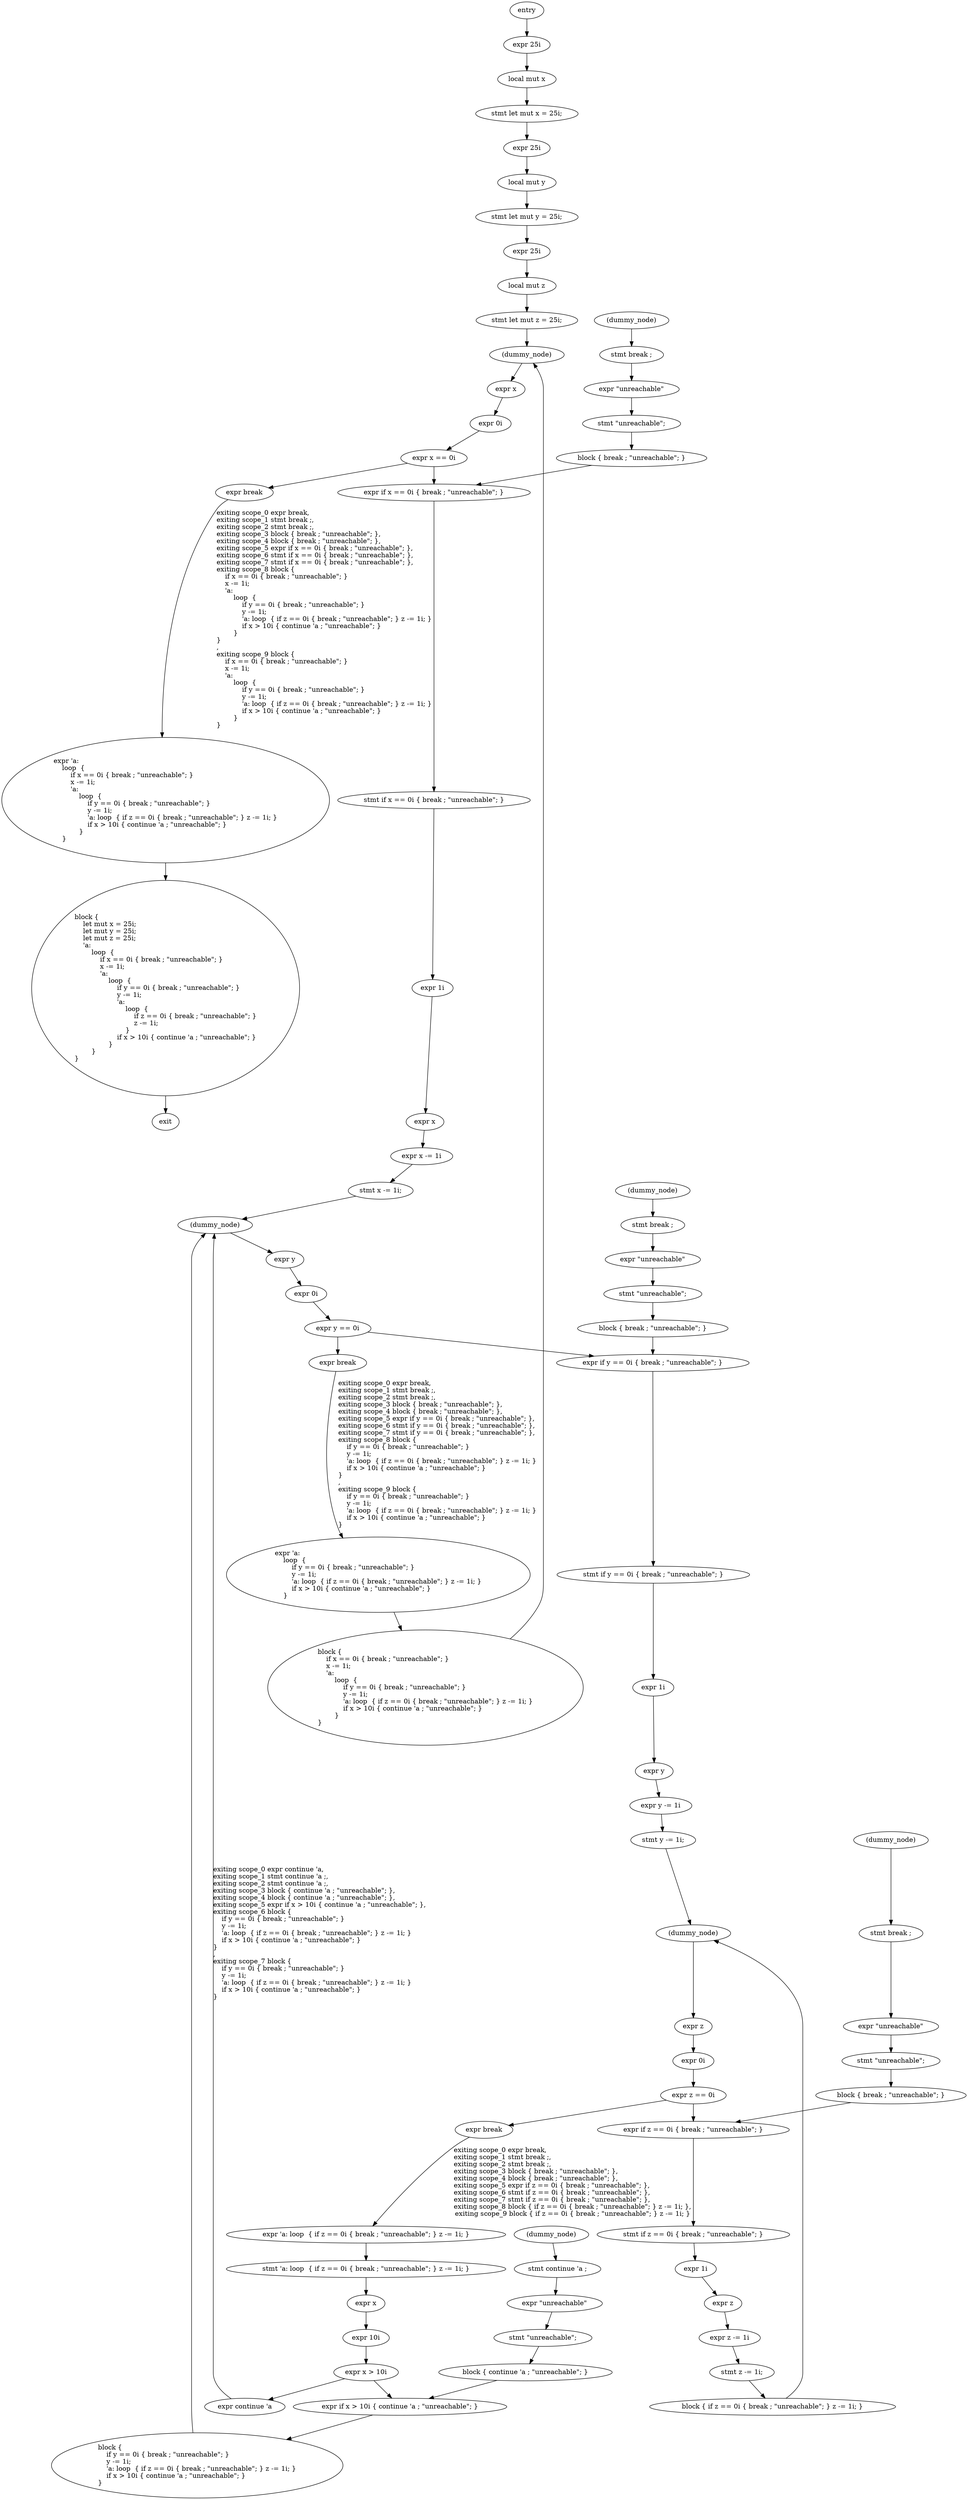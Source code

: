 digraph block {
    N0[label="entry"];
    N1[label="exit"];
    N2[label="expr 25i"];
    N3[label="local mut x"];
    N4[label="stmt let mut x = 25i;"];
    N5[label="expr 25i"];
    N6[label="local mut y"];
    N7[label="stmt let mut y = 25i;"];
    N8[label="expr 25i"];
    N9[label="local mut z"];
    N10[label="stmt let mut z = 25i;"];
    N11[label="(dummy_node)"];
    N12[label="expr \'a:\l    loop  {\l        if x == 0i { break ; \"unreachable\"; }\l        x -= 1i;\l        \'a:\l            loop  {\l                if y == 0i { break ; \"unreachable\"; }\l                y -= 1i;\l                \'a: loop  { if z == 0i { break ; \"unreachable\"; } z -= 1i; }\l                if x > 10i { continue \'a ; \"unreachable\"; }\l            }\l    }\l"];
    N13[label="expr x"];
    N14[label="expr 0i"];
    N15[label="expr x == 0i"];
    N16[label="expr break"];
    N17[label="(dummy_node)"];
    N18[label="stmt break ;"];
    N19[label="expr \"unreachable\""];
    N20[label="stmt \"unreachable\";"];
    N21[label="block { break ; \"unreachable\"; }"];
    N22[label="expr if x == 0i { break ; \"unreachable\"; }"];
    N23[label="stmt if x == 0i { break ; \"unreachable\"; }"];
    N24[label="expr 1i"];
    N25[label="expr x"];
    N26[label="expr x -= 1i"];
    N27[label="stmt x -= 1i;"];
    N28[label="(dummy_node)"];
    N29[label="expr \'a:\l    loop  {\l        if y == 0i { break ; \"unreachable\"; }\l        y -= 1i;\l        \'a: loop  { if z == 0i { break ; \"unreachable\"; } z -= 1i; }\l        if x > 10i { continue \'a ; \"unreachable\"; }\l    }\l"];
    N30[label="expr y"];
    N31[label="expr 0i"];
    N32[label="expr y == 0i"];
    N33[label="expr break"];
    N34[label="(dummy_node)"];
    N35[label="stmt break ;"];
    N36[label="expr \"unreachable\""];
    N37[label="stmt \"unreachable\";"];
    N38[label="block { break ; \"unreachable\"; }"];
    N39[label="expr if y == 0i { break ; \"unreachable\"; }"];
    N40[label="stmt if y == 0i { break ; \"unreachable\"; }"];
    N41[label="expr 1i"];
    N42[label="expr y"];
    N43[label="expr y -= 1i"];
    N44[label="stmt y -= 1i;"];
    N45[label="(dummy_node)"];
    N46[label="expr \'a: loop  { if z == 0i { break ; \"unreachable\"; } z -= 1i; }"];
    N47[label="expr z"];
    N48[label="expr 0i"];
    N49[label="expr z == 0i"];
    N50[label="expr break"];
    N51[label="(dummy_node)"];
    N52[label="stmt break ;"];
    N53[label="expr \"unreachable\""];
    N54[label="stmt \"unreachable\";"];
    N55[label="block { break ; \"unreachable\"; }"];
    N56[label="expr if z == 0i { break ; \"unreachable\"; }"];
    N57[label="stmt if z == 0i { break ; \"unreachable\"; }"];
    N58[label="expr 1i"];
    N59[label="expr z"];
    N60[label="expr z -= 1i"];
    N61[label="stmt z -= 1i;"];
    N62[label="block { if z == 0i { break ; \"unreachable\"; } z -= 1i; }"];
    N63[label="stmt \'a: loop  { if z == 0i { break ; \"unreachable\"; } z -= 1i; }"];
    N64[label="expr x"];
    N65[label="expr 10i"];
    N66[label="expr x > 10i"];
    N67[label="expr continue \'a"];
    N68[label="(dummy_node)"];
    N69[label="stmt continue \'a ;"];
    N70[label="expr \"unreachable\""];
    N71[label="stmt \"unreachable\";"];
    N72[label="block { continue \'a ; \"unreachable\"; }"];
    N73[label="expr if x > 10i { continue \'a ; \"unreachable\"; }"];
    N74[label="block {\l    if y == 0i { break ; \"unreachable\"; }\l    y -= 1i;\l    \'a: loop  { if z == 0i { break ; \"unreachable\"; } z -= 1i; }\l    if x > 10i { continue \'a ; \"unreachable\"; }\l}\l"];
    N75[label="block {\l    if x == 0i { break ; \"unreachable\"; }\l    x -= 1i;\l    \'a:\l        loop  {\l            if y == 0i { break ; \"unreachable\"; }\l            y -= 1i;\l            \'a: loop  { if z == 0i { break ; \"unreachable\"; } z -= 1i; }\l            if x > 10i { continue \'a ; \"unreachable\"; }\l        }\l}\l"];
    N76[label="block {\l    let mut x = 25i;\l    let mut y = 25i;\l    let mut z = 25i;\l    \'a:\l        loop  {\l            if x == 0i { break ; \"unreachable\"; }\l            x -= 1i;\l            \'a:\l                loop  {\l                    if y == 0i { break ; \"unreachable\"; }\l                    y -= 1i;\l                    \'a:\l                        loop  {\l                            if z == 0i { break ; \"unreachable\"; }\l                            z -= 1i;\l                        }\l                    if x > 10i { continue \'a ; \"unreachable\"; }\l                }\l        }\l}\l"];
    N0 -> N2;
    N2 -> N3;
    N3 -> N4;
    N4 -> N5;
    N5 -> N6;
    N6 -> N7;
    N7 -> N8;
    N8 -> N9;
    N9 -> N10;
    N10 -> N11;
    N11 -> N13;
    N13 -> N14;
    N14 -> N15;
    N15 -> N16;
    N16 -> N12[label="exiting scope_0 expr break,\lexiting scope_1 stmt break ;,\lexiting scope_2 stmt break ;,\lexiting scope_3 block { break ; \"unreachable\"; },\lexiting scope_4 block { break ; \"unreachable\"; },\lexiting scope_5 expr if x == 0i { break ; \"unreachable\"; },\lexiting scope_6 stmt if x == 0i { break ; \"unreachable\"; },\lexiting scope_7 stmt if x == 0i { break ; \"unreachable\"; },\lexiting scope_8 block {\l    if x == 0i { break ; \"unreachable\"; }\l    x -= 1i;\l    \'a:\l        loop  {\l            if y == 0i { break ; \"unreachable\"; }\l            y -= 1i;\l            \'a: loop  { if z == 0i { break ; \"unreachable\"; } z -= 1i; }\l            if x > 10i { continue \'a ; \"unreachable\"; }\l        }\l}\l,\lexiting scope_9 block {\l    if x == 0i { break ; \"unreachable\"; }\l    x -= 1i;\l    \'a:\l        loop  {\l            if y == 0i { break ; \"unreachable\"; }\l            y -= 1i;\l            \'a: loop  { if z == 0i { break ; \"unreachable\"; } z -= 1i; }\l            if x > 10i { continue \'a ; \"unreachable\"; }\l        }\l}\l"];
    N17 -> N18;
    N18 -> N19;
    N19 -> N20;
    N20 -> N21;
    N15 -> N22;
    N21 -> N22;
    N22 -> N23;
    N23 -> N24;
    N24 -> N25;
    N25 -> N26;
    N26 -> N27;
    N27 -> N28;
    N28 -> N30;
    N30 -> N31;
    N31 -> N32;
    N32 -> N33;
    N33 -> N29[label="exiting scope_0 expr break,\lexiting scope_1 stmt break ;,\lexiting scope_2 stmt break ;,\lexiting scope_3 block { break ; \"unreachable\"; },\lexiting scope_4 block { break ; \"unreachable\"; },\lexiting scope_5 expr if y == 0i { break ; \"unreachable\"; },\lexiting scope_6 stmt if y == 0i { break ; \"unreachable\"; },\lexiting scope_7 stmt if y == 0i { break ; \"unreachable\"; },\lexiting scope_8 block {\l    if y == 0i { break ; \"unreachable\"; }\l    y -= 1i;\l    \'a: loop  { if z == 0i { break ; \"unreachable\"; } z -= 1i; }\l    if x > 10i { continue \'a ; \"unreachable\"; }\l}\l,\lexiting scope_9 block {\l    if y == 0i { break ; \"unreachable\"; }\l    y -= 1i;\l    \'a: loop  { if z == 0i { break ; \"unreachable\"; } z -= 1i; }\l    if x > 10i { continue \'a ; \"unreachable\"; }\l}\l"];
    N34 -> N35;
    N35 -> N36;
    N36 -> N37;
    N37 -> N38;
    N32 -> N39;
    N38 -> N39;
    N39 -> N40;
    N40 -> N41;
    N41 -> N42;
    N42 -> N43;
    N43 -> N44;
    N44 -> N45;
    N45 -> N47;
    N47 -> N48;
    N48 -> N49;
    N49 -> N50;
    N50 -> N46[label="exiting scope_0 expr break,\lexiting scope_1 stmt break ;,\lexiting scope_2 stmt break ;,\lexiting scope_3 block { break ; \"unreachable\"; },\lexiting scope_4 block { break ; \"unreachable\"; },\lexiting scope_5 expr if z == 0i { break ; \"unreachable\"; },\lexiting scope_6 stmt if z == 0i { break ; \"unreachable\"; },\lexiting scope_7 stmt if z == 0i { break ; \"unreachable\"; },\lexiting scope_8 block { if z == 0i { break ; \"unreachable\"; } z -= 1i; },\lexiting scope_9 block { if z == 0i { break ; \"unreachable\"; } z -= 1i; }"];
    N51 -> N52;
    N52 -> N53;
    N53 -> N54;
    N54 -> N55;
    N49 -> N56;
    N55 -> N56;
    N56 -> N57;
    N57 -> N58;
    N58 -> N59;
    N59 -> N60;
    N60 -> N61;
    N61 -> N62;
    N62 -> N45;
    N46 -> N63;
    N63 -> N64;
    N64 -> N65;
    N65 -> N66;
    N66 -> N67;
    N67 -> N28[label="exiting scope_0 expr continue \'a,\lexiting scope_1 stmt continue \'a ;,\lexiting scope_2 stmt continue \'a ;,\lexiting scope_3 block { continue \'a ; \"unreachable\"; },\lexiting scope_4 block { continue \'a ; \"unreachable\"; },\lexiting scope_5 expr if x > 10i { continue \'a ; \"unreachable\"; },\lexiting scope_6 block {\l    if y == 0i { break ; \"unreachable\"; }\l    y -= 1i;\l    \'a: loop  { if z == 0i { break ; \"unreachable\"; } z -= 1i; }\l    if x > 10i { continue \'a ; \"unreachable\"; }\l}\l,\lexiting scope_7 block {\l    if y == 0i { break ; \"unreachable\"; }\l    y -= 1i;\l    \'a: loop  { if z == 0i { break ; \"unreachable\"; } z -= 1i; }\l    if x > 10i { continue \'a ; \"unreachable\"; }\l}\l"];
    N68 -> N69;
    N69 -> N70;
    N70 -> N71;
    N71 -> N72;
    N66 -> N73;
    N72 -> N73;
    N73 -> N74;
    N74 -> N28;
    N29 -> N75;
    N75 -> N11;
    N12 -> N76;
    N76 -> N1;
}
